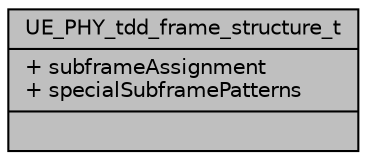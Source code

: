 digraph "UE_PHY_tdd_frame_structure_t"
{
 // LATEX_PDF_SIZE
  edge [fontname="Helvetica",fontsize="10",labelfontname="Helvetica",labelfontsize="10"];
  node [fontname="Helvetica",fontsize="10",shape=record];
  Node1 [label="{UE_PHY_tdd_frame_structure_t\n|+ subframeAssignment\l+ specialSubframePatterns\l|}",height=0.2,width=0.4,color="black", fillcolor="grey75", style="filled", fontcolor="black",tooltip=" "];
}
